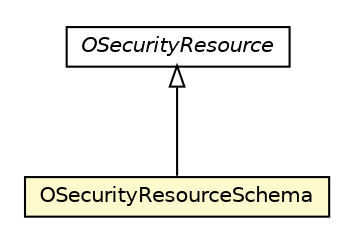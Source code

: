 #!/usr/local/bin/dot
#
# Class diagram 
# Generated by UMLGraph version R5_6-24-gf6e263 (http://www.umlgraph.org/)
#

digraph G {
	edge [fontname="Helvetica",fontsize=10,labelfontname="Helvetica",labelfontsize=10];
	node [fontname="Helvetica",fontsize=10,shape=plaintext];
	nodesep=0.25;
	ranksep=0.5;
	// com.orientechnologies.orient.core.metadata.security.OSecurityResourceSchema
	c6644077 [label=<<table title="com.orientechnologies.orient.core.metadata.security.OSecurityResourceSchema" border="0" cellborder="1" cellspacing="0" cellpadding="2" port="p" bgcolor="lemonChiffon" href="./OSecurityResourceSchema.html">
		<tr><td><table border="0" cellspacing="0" cellpadding="1">
<tr><td align="center" balign="center"> OSecurityResourceSchema </td></tr>
		</table></td></tr>
		</table>>, URL="./OSecurityResourceSchema.html", fontname="Helvetica", fontcolor="black", fontsize=10.0];
	// com.orientechnologies.orient.core.metadata.security.OSecurityResource
	c6644098 [label=<<table title="com.orientechnologies.orient.core.metadata.security.OSecurityResource" border="0" cellborder="1" cellspacing="0" cellpadding="2" port="p" href="./OSecurityResource.html">
		<tr><td><table border="0" cellspacing="0" cellpadding="1">
<tr><td align="center" balign="center"><font face="Helvetica-Oblique"> OSecurityResource </font></td></tr>
		</table></td></tr>
		</table>>, URL="./OSecurityResource.html", fontname="Helvetica", fontcolor="black", fontsize=10.0];
	//com.orientechnologies.orient.core.metadata.security.OSecurityResourceSchema extends com.orientechnologies.orient.core.metadata.security.OSecurityResource
	c6644098:p -> c6644077:p [dir=back,arrowtail=empty];
}


